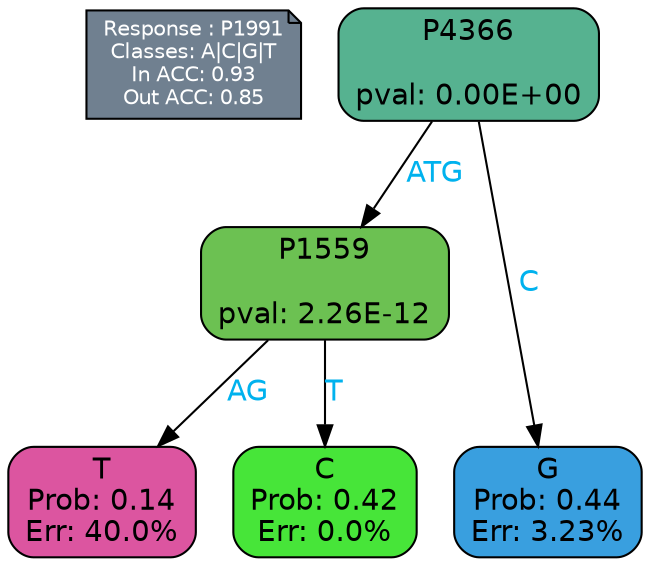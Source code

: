 digraph Tree {
node [shape=box, style="filled, rounded", color="black", fontname=helvetica] ;
graph [ranksep=equally, splines=polylines, bgcolor=transparent, dpi=600] ;
edge [fontname=helvetica] ;
LEGEND [label="Response : P1991
Classes: A|C|G|T
In ACC: 0.93
Out ACC: 0.85
",shape=note,align=left,style=filled,fillcolor="slategray",fontcolor="white",fontsize=10];1 [label="P4366

pval: 0.00E+00", fillcolor="#56b290"] ;
2 [label="P1559

pval: 2.26E-12", fillcolor="#6cc152"] ;
3 [label="T
Prob: 0.14
Err: 40.0%", fillcolor="#dc55a0"] ;
4 [label="C
Prob: 0.42
Err: 0.0%", fillcolor="#47e539"] ;
5 [label="G
Prob: 0.44
Err: 3.23%", fillcolor="#399fdf"] ;
1 -> 2 [label="ATG",fontcolor=deepskyblue2] ;
1 -> 5 [label="C",fontcolor=deepskyblue2] ;
2 -> 3 [label="AG",fontcolor=deepskyblue2] ;
2 -> 4 [label="T",fontcolor=deepskyblue2] ;
{rank = same; 3;4;5;}{rank = same; LEGEND;1;}}
